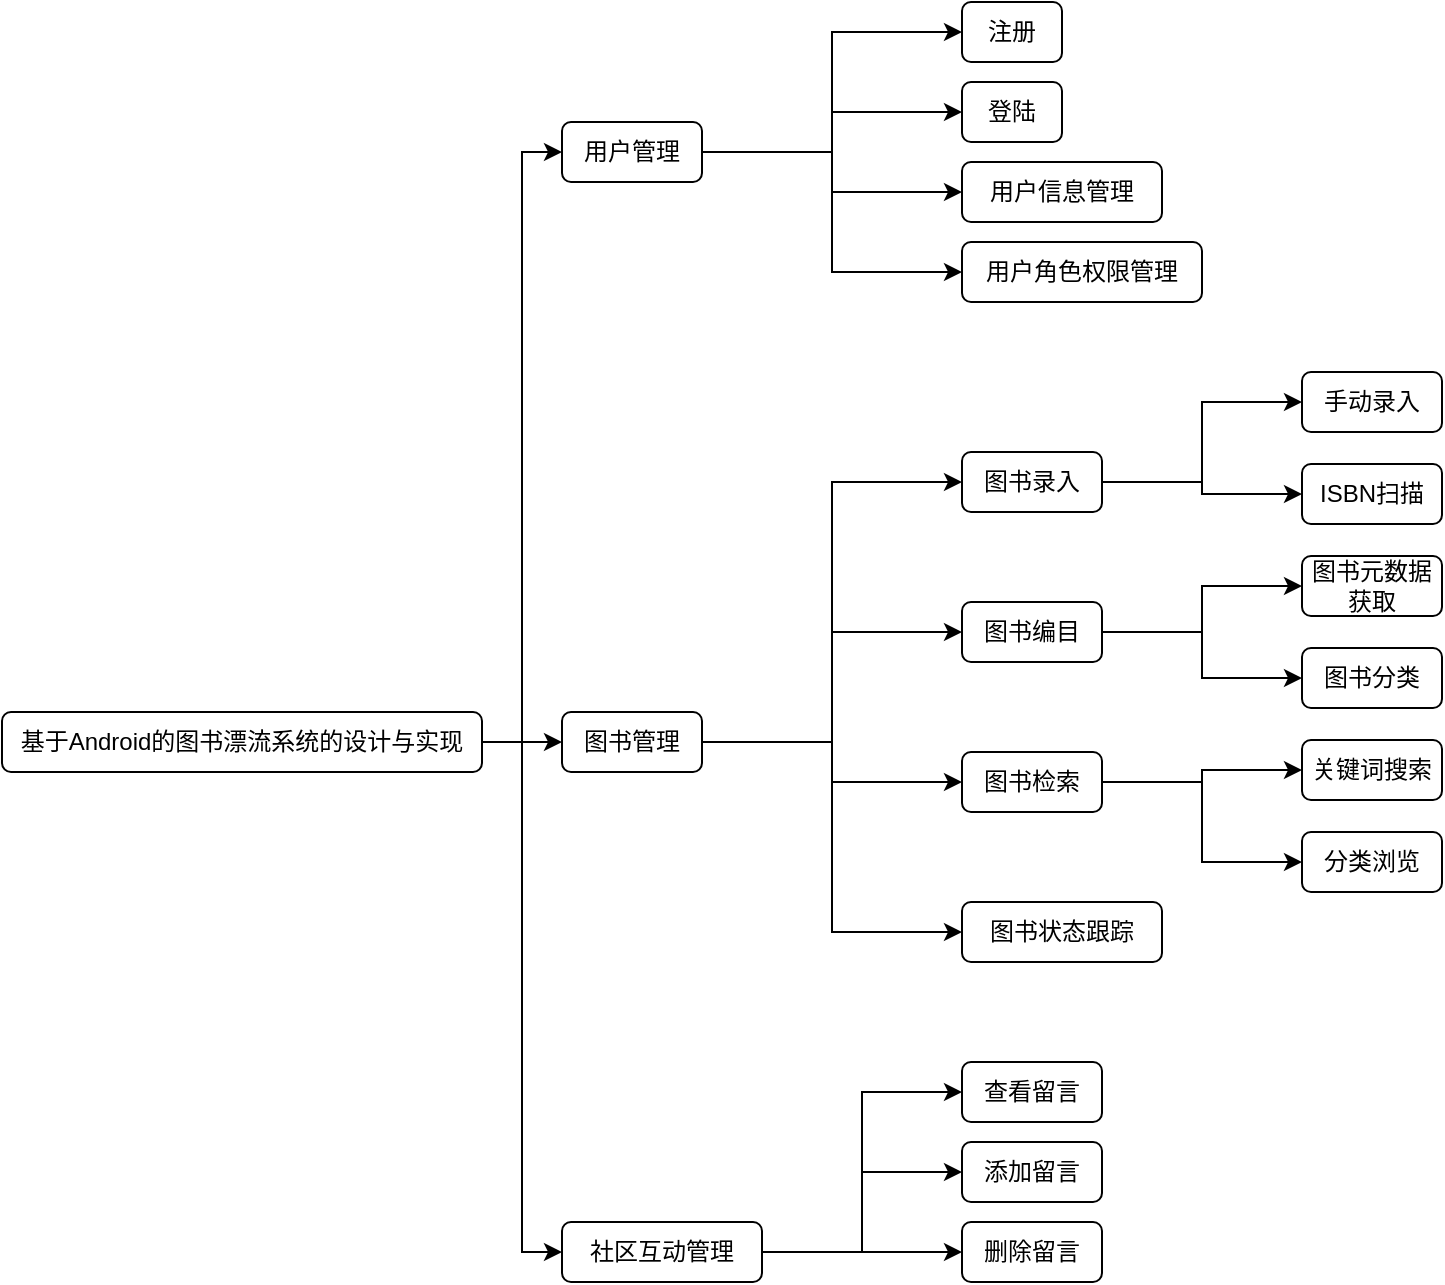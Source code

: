 <mxfile version="24.2.1" type="github">
  <diagram name="第 1 页" id="vjOi3vv8ENNAPp88q9eM">
    <mxGraphModel dx="1468" dy="2063" grid="1" gridSize="10" guides="1" tooltips="1" connect="1" arrows="1" fold="1" page="1" pageScale="1" pageWidth="827" pageHeight="1169" math="0" shadow="0">
      <root>
        <mxCell id="0" />
        <mxCell id="1" parent="0" />
        <mxCell id="QJD83C0WS62t6CgVYJ1f-14" style="edgeStyle=orthogonalEdgeStyle;rounded=0;orthogonalLoop=1;jettySize=auto;html=1;entryX=0;entryY=0.5;entryDx=0;entryDy=0;" edge="1" parent="1" source="QJD83C0WS62t6CgVYJ1f-1" target="QJD83C0WS62t6CgVYJ1f-2">
          <mxGeometry relative="1" as="geometry" />
        </mxCell>
        <mxCell id="QJD83C0WS62t6CgVYJ1f-15" style="edgeStyle=orthogonalEdgeStyle;rounded=0;orthogonalLoop=1;jettySize=auto;html=1;entryX=0;entryY=0.5;entryDx=0;entryDy=0;" edge="1" parent="1" source="QJD83C0WS62t6CgVYJ1f-1" target="QJD83C0WS62t6CgVYJ1f-3">
          <mxGeometry relative="1" as="geometry" />
        </mxCell>
        <mxCell id="QJD83C0WS62t6CgVYJ1f-16" style="edgeStyle=orthogonalEdgeStyle;rounded=0;orthogonalLoop=1;jettySize=auto;html=1;entryX=0;entryY=0.5;entryDx=0;entryDy=0;" edge="1" parent="1" source="QJD83C0WS62t6CgVYJ1f-1" target="QJD83C0WS62t6CgVYJ1f-4">
          <mxGeometry relative="1" as="geometry" />
        </mxCell>
        <mxCell id="QJD83C0WS62t6CgVYJ1f-1" value="基于Android的图书漂流系统的设计与实现" style="rounded=1;whiteSpace=wrap;html=1;" vertex="1" parent="1">
          <mxGeometry x="50" y="345" width="240" height="30" as="geometry" />
        </mxCell>
        <mxCell id="QJD83C0WS62t6CgVYJ1f-21" style="edgeStyle=orthogonalEdgeStyle;rounded=0;orthogonalLoop=1;jettySize=auto;html=1;entryX=0;entryY=0.5;entryDx=0;entryDy=0;" edge="1" parent="1" source="QJD83C0WS62t6CgVYJ1f-2" target="QJD83C0WS62t6CgVYJ1f-7">
          <mxGeometry relative="1" as="geometry" />
        </mxCell>
        <mxCell id="QJD83C0WS62t6CgVYJ1f-22" style="edgeStyle=orthogonalEdgeStyle;rounded=0;orthogonalLoop=1;jettySize=auto;html=1;entryX=0;entryY=0.5;entryDx=0;entryDy=0;" edge="1" parent="1" source="QJD83C0WS62t6CgVYJ1f-2" target="QJD83C0WS62t6CgVYJ1f-6">
          <mxGeometry relative="1" as="geometry" />
        </mxCell>
        <mxCell id="QJD83C0WS62t6CgVYJ1f-23" style="edgeStyle=orthogonalEdgeStyle;rounded=0;orthogonalLoop=1;jettySize=auto;html=1;" edge="1" parent="1" source="QJD83C0WS62t6CgVYJ1f-2" target="QJD83C0WS62t6CgVYJ1f-5">
          <mxGeometry relative="1" as="geometry" />
        </mxCell>
        <mxCell id="QJD83C0WS62t6CgVYJ1f-24" style="edgeStyle=orthogonalEdgeStyle;rounded=0;orthogonalLoop=1;jettySize=auto;html=1;entryX=0;entryY=0.5;entryDx=0;entryDy=0;" edge="1" parent="1" source="QJD83C0WS62t6CgVYJ1f-2" target="QJD83C0WS62t6CgVYJ1f-8">
          <mxGeometry relative="1" as="geometry" />
        </mxCell>
        <mxCell id="QJD83C0WS62t6CgVYJ1f-2" value="用户管理" style="rounded=1;whiteSpace=wrap;html=1;" vertex="1" parent="1">
          <mxGeometry x="330" y="50" width="70" height="30" as="geometry" />
        </mxCell>
        <mxCell id="QJD83C0WS62t6CgVYJ1f-25" style="edgeStyle=orthogonalEdgeStyle;rounded=0;orthogonalLoop=1;jettySize=auto;html=1;entryX=0;entryY=0.5;entryDx=0;entryDy=0;" edge="1" parent="1" source="QJD83C0WS62t6CgVYJ1f-3" target="QJD83C0WS62t6CgVYJ1f-11">
          <mxGeometry relative="1" as="geometry" />
        </mxCell>
        <mxCell id="QJD83C0WS62t6CgVYJ1f-26" style="edgeStyle=orthogonalEdgeStyle;rounded=0;orthogonalLoop=1;jettySize=auto;html=1;entryX=0;entryY=0.5;entryDx=0;entryDy=0;" edge="1" parent="1" source="QJD83C0WS62t6CgVYJ1f-3" target="QJD83C0WS62t6CgVYJ1f-10">
          <mxGeometry relative="1" as="geometry" />
        </mxCell>
        <mxCell id="QJD83C0WS62t6CgVYJ1f-27" style="edgeStyle=orthogonalEdgeStyle;rounded=0;orthogonalLoop=1;jettySize=auto;html=1;entryX=0;entryY=0.5;entryDx=0;entryDy=0;" edge="1" parent="1" source="QJD83C0WS62t6CgVYJ1f-3" target="QJD83C0WS62t6CgVYJ1f-9">
          <mxGeometry relative="1" as="geometry" />
        </mxCell>
        <mxCell id="QJD83C0WS62t6CgVYJ1f-28" style="edgeStyle=orthogonalEdgeStyle;rounded=0;orthogonalLoop=1;jettySize=auto;html=1;entryX=0;entryY=0.5;entryDx=0;entryDy=0;" edge="1" parent="1" source="QJD83C0WS62t6CgVYJ1f-3" target="QJD83C0WS62t6CgVYJ1f-12">
          <mxGeometry relative="1" as="geometry" />
        </mxCell>
        <mxCell id="QJD83C0WS62t6CgVYJ1f-3" value="图书管理" style="rounded=1;whiteSpace=wrap;html=1;" vertex="1" parent="1">
          <mxGeometry x="330" y="345" width="70" height="30" as="geometry" />
        </mxCell>
        <mxCell id="QJD83C0WS62t6CgVYJ1f-35" style="edgeStyle=orthogonalEdgeStyle;rounded=0;orthogonalLoop=1;jettySize=auto;html=1;entryX=0;entryY=0.5;entryDx=0;entryDy=0;" edge="1" parent="1" source="QJD83C0WS62t6CgVYJ1f-4" target="QJD83C0WS62t6CgVYJ1f-31">
          <mxGeometry relative="1" as="geometry" />
        </mxCell>
        <mxCell id="QJD83C0WS62t6CgVYJ1f-36" style="edgeStyle=orthogonalEdgeStyle;rounded=0;orthogonalLoop=1;jettySize=auto;html=1;entryX=0;entryY=0.5;entryDx=0;entryDy=0;" edge="1" parent="1" source="QJD83C0WS62t6CgVYJ1f-4" target="QJD83C0WS62t6CgVYJ1f-29">
          <mxGeometry relative="1" as="geometry" />
        </mxCell>
        <mxCell id="QJD83C0WS62t6CgVYJ1f-37" style="edgeStyle=orthogonalEdgeStyle;rounded=0;orthogonalLoop=1;jettySize=auto;html=1;entryX=0;entryY=0.5;entryDx=0;entryDy=0;" edge="1" parent="1" source="QJD83C0WS62t6CgVYJ1f-4" target="QJD83C0WS62t6CgVYJ1f-30">
          <mxGeometry relative="1" as="geometry" />
        </mxCell>
        <mxCell id="QJD83C0WS62t6CgVYJ1f-4" value="社区互动管理" style="rounded=1;whiteSpace=wrap;html=1;" vertex="1" parent="1">
          <mxGeometry x="330" y="600" width="100" height="30" as="geometry" />
        </mxCell>
        <mxCell id="QJD83C0WS62t6CgVYJ1f-5" value="用户信息管理" style="rounded=1;whiteSpace=wrap;html=1;" vertex="1" parent="1">
          <mxGeometry x="530" y="70" width="100" height="30" as="geometry" />
        </mxCell>
        <mxCell id="QJD83C0WS62t6CgVYJ1f-6" value="登陆" style="rounded=1;whiteSpace=wrap;html=1;" vertex="1" parent="1">
          <mxGeometry x="530" y="30" width="50" height="30" as="geometry" />
        </mxCell>
        <mxCell id="QJD83C0WS62t6CgVYJ1f-7" value="注册" style="rounded=1;whiteSpace=wrap;html=1;" vertex="1" parent="1">
          <mxGeometry x="530" y="-10" width="50" height="30" as="geometry" />
        </mxCell>
        <mxCell id="QJD83C0WS62t6CgVYJ1f-8" value="用户角色权限管理" style="rounded=1;whiteSpace=wrap;html=1;" vertex="1" parent="1">
          <mxGeometry x="530" y="110" width="120" height="30" as="geometry" />
        </mxCell>
        <mxCell id="QJD83C0WS62t6CgVYJ1f-53" style="edgeStyle=orthogonalEdgeStyle;rounded=0;orthogonalLoop=1;jettySize=auto;html=1;entryX=0;entryY=0.5;entryDx=0;entryDy=0;" edge="1" parent="1" source="QJD83C0WS62t6CgVYJ1f-9" target="QJD83C0WS62t6CgVYJ1f-48">
          <mxGeometry relative="1" as="geometry" />
        </mxCell>
        <mxCell id="QJD83C0WS62t6CgVYJ1f-54" style="edgeStyle=orthogonalEdgeStyle;rounded=0;orthogonalLoop=1;jettySize=auto;html=1;entryX=0;entryY=0.5;entryDx=0;entryDy=0;" edge="1" parent="1" source="QJD83C0WS62t6CgVYJ1f-9" target="QJD83C0WS62t6CgVYJ1f-47">
          <mxGeometry relative="1" as="geometry" />
        </mxCell>
        <mxCell id="QJD83C0WS62t6CgVYJ1f-9" value="图书检索" style="rounded=1;whiteSpace=wrap;html=1;" vertex="1" parent="1">
          <mxGeometry x="530" y="365" width="70" height="30" as="geometry" />
        </mxCell>
        <mxCell id="QJD83C0WS62t6CgVYJ1f-51" style="edgeStyle=orthogonalEdgeStyle;rounded=0;orthogonalLoop=1;jettySize=auto;html=1;entryX=0;entryY=0.5;entryDx=0;entryDy=0;" edge="1" parent="1" source="QJD83C0WS62t6CgVYJ1f-10" target="QJD83C0WS62t6CgVYJ1f-46">
          <mxGeometry relative="1" as="geometry" />
        </mxCell>
        <mxCell id="QJD83C0WS62t6CgVYJ1f-52" style="edgeStyle=orthogonalEdgeStyle;rounded=0;orthogonalLoop=1;jettySize=auto;html=1;entryX=0;entryY=0.5;entryDx=0;entryDy=0;" edge="1" parent="1" source="QJD83C0WS62t6CgVYJ1f-10" target="QJD83C0WS62t6CgVYJ1f-45">
          <mxGeometry relative="1" as="geometry" />
        </mxCell>
        <mxCell id="QJD83C0WS62t6CgVYJ1f-10" value="图书编目" style="rounded=1;whiteSpace=wrap;html=1;" vertex="1" parent="1">
          <mxGeometry x="530" y="290" width="70" height="30" as="geometry" />
        </mxCell>
        <mxCell id="QJD83C0WS62t6CgVYJ1f-49" style="edgeStyle=orthogonalEdgeStyle;rounded=0;orthogonalLoop=1;jettySize=auto;html=1;entryX=0;entryY=0.5;entryDx=0;entryDy=0;" edge="1" parent="1" source="QJD83C0WS62t6CgVYJ1f-11" target="QJD83C0WS62t6CgVYJ1f-43">
          <mxGeometry relative="1" as="geometry" />
        </mxCell>
        <mxCell id="QJD83C0WS62t6CgVYJ1f-50" style="edgeStyle=orthogonalEdgeStyle;rounded=0;orthogonalLoop=1;jettySize=auto;html=1;entryX=0;entryY=0.5;entryDx=0;entryDy=0;" edge="1" parent="1" source="QJD83C0WS62t6CgVYJ1f-11" target="QJD83C0WS62t6CgVYJ1f-44">
          <mxGeometry relative="1" as="geometry" />
        </mxCell>
        <mxCell id="QJD83C0WS62t6CgVYJ1f-11" value="图书录入" style="rounded=1;whiteSpace=wrap;html=1;" vertex="1" parent="1">
          <mxGeometry x="530" y="215" width="70" height="30" as="geometry" />
        </mxCell>
        <mxCell id="QJD83C0WS62t6CgVYJ1f-12" value="图书状态跟踪" style="rounded=1;whiteSpace=wrap;html=1;" vertex="1" parent="1">
          <mxGeometry x="530" y="440" width="100" height="30" as="geometry" />
        </mxCell>
        <mxCell id="QJD83C0WS62t6CgVYJ1f-29" value="添加留言" style="rounded=1;whiteSpace=wrap;html=1;" vertex="1" parent="1">
          <mxGeometry x="530" y="560" width="70" height="30" as="geometry" />
        </mxCell>
        <mxCell id="QJD83C0WS62t6CgVYJ1f-30" value="删除留言" style="rounded=1;whiteSpace=wrap;html=1;" vertex="1" parent="1">
          <mxGeometry x="530" y="600" width="70" height="30" as="geometry" />
        </mxCell>
        <mxCell id="QJD83C0WS62t6CgVYJ1f-31" value="查看留言" style="rounded=1;whiteSpace=wrap;html=1;" vertex="1" parent="1">
          <mxGeometry x="530" y="520" width="70" height="30" as="geometry" />
        </mxCell>
        <mxCell id="QJD83C0WS62t6CgVYJ1f-43" value="手动录入" style="rounded=1;whiteSpace=wrap;html=1;" vertex="1" parent="1">
          <mxGeometry x="700" y="175" width="70" height="30" as="geometry" />
        </mxCell>
        <mxCell id="QJD83C0WS62t6CgVYJ1f-44" value="ISBN扫描" style="rounded=1;whiteSpace=wrap;html=1;" vertex="1" parent="1">
          <mxGeometry x="700" y="221" width="70" height="30" as="geometry" />
        </mxCell>
        <mxCell id="QJD83C0WS62t6CgVYJ1f-45" value="图书分类" style="rounded=1;whiteSpace=wrap;html=1;" vertex="1" parent="1">
          <mxGeometry x="700" y="313" width="70" height="30" as="geometry" />
        </mxCell>
        <mxCell id="QJD83C0WS62t6CgVYJ1f-46" value="图书元数据获取" style="rounded=1;whiteSpace=wrap;html=1;" vertex="1" parent="1">
          <mxGeometry x="700" y="267" width="70" height="30" as="geometry" />
        </mxCell>
        <mxCell id="QJD83C0WS62t6CgVYJ1f-47" value="分类浏览" style="rounded=1;whiteSpace=wrap;html=1;" vertex="1" parent="1">
          <mxGeometry x="700" y="405" width="70" height="30" as="geometry" />
        </mxCell>
        <mxCell id="QJD83C0WS62t6CgVYJ1f-48" value="关键词搜索" style="rounded=1;whiteSpace=wrap;html=1;" vertex="1" parent="1">
          <mxGeometry x="700" y="359" width="70" height="30" as="geometry" />
        </mxCell>
      </root>
    </mxGraphModel>
  </diagram>
</mxfile>
